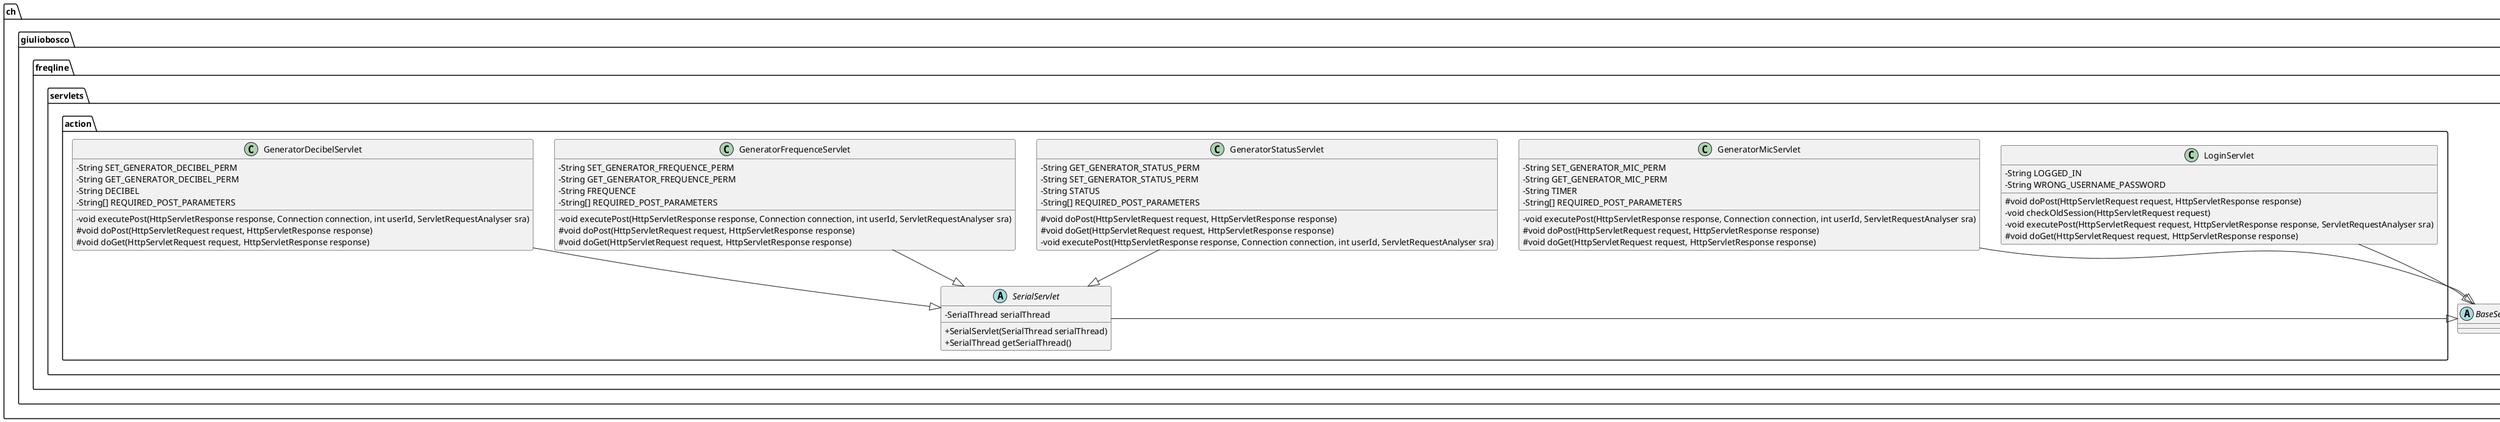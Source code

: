 @startuml
skinparam classAttributeIconSize 0

package ch.giuliobosco.freqline.servlets {
    abstract BaseServlet {
        
    }

    package action {
        abstract SerialServlet {
            - SerialThread serialThread
            + SerialServlet(SerialThread serialThread)
            + SerialThread getSerialThread()
        }
        BaseServlet <|-- SerialServlet

        class LoginServlet {
            - String LOGGED_IN 
            - String WRONG_USERNAME_PASSWORD
            # void doPost(HttpServletRequest request, HttpServletResponse response)
            - void checkOldSession(HttpServletRequest request)
            - void executePost(HttpServletRequest request, HttpServletResponse response, ServletRequestAnalyser sra)
            # void doGet(HttpServletRequest request, HttpServletResponse response)
        }
        LoginServlet --|> BaseServlet

        class GeneratorStatusServlet {
            - String GET_GENERATOR_STATUS_PERM
            - String SET_GENERATOR_STATUS_PERM
            - String STATUS
            - String[] REQUIRED_POST_PARAMETERS
            # void doPost(HttpServletRequest request, HttpServletResponse response)
            # void doGet(HttpServletRequest request, HttpServletResponse response)
            - void executePost(HttpServletResponse response, Connection connection, int userId, ServletRequestAnalyser sra)
        }
        GeneratorStatusServlet --|> SerialServlet

        class GeneratorMicServlet {
            - String SET_GENERATOR_MIC_PERM
            - String GET_GENERATOR_MIC_PERM
            - String TIMER
            - String[] REQUIRED_POST_PARAMETERS
            - void executePost(HttpServletResponse response, Connection connection, int userId, ServletRequestAnalyser sra)
            # void doPost(HttpServletRequest request, HttpServletResponse response)
            # void doGet(HttpServletRequest request, HttpServletResponse response)
        }
        GeneratorMicServlet --|> BaseServlet

        class GeneratorFrequenceServlet {
            - String SET_GENERATOR_FREQUENCE_PERM
            - String GET_GENERATOR_FREQUENCE_PERM
            - String FREQUENCE
            - String[] REQUIRED_POST_PARAMETERS
            - void executePost(HttpServletResponse response, Connection connection, int userId, ServletRequestAnalyser sra)
            # void doPost(HttpServletRequest request, HttpServletResponse response)
            # void doGet(HttpServletRequest request, HttpServletResponse response)
        }
        GeneratorFrequenceServlet --|> SerialServlet

        class GeneratorDecibelServlet {
            - String SET_GENERATOR_DECIBEL_PERM
            - String GET_GENERATOR_DECIBEL_PERM
            - String DECIBEL
            - String[] REQUIRED_POST_PARAMETERS
            - void executePost(HttpServletResponse response, Connection connection, int userId, ServletRequestAnalyser sra)
            # void doPost(HttpServletRequest request, HttpServletResponse response)
            # void doGet(HttpServletRequest request, HttpServletResponse response)
        }
        GeneratorDecibelServlet --|> SerialServlet
    }
}

@enduml